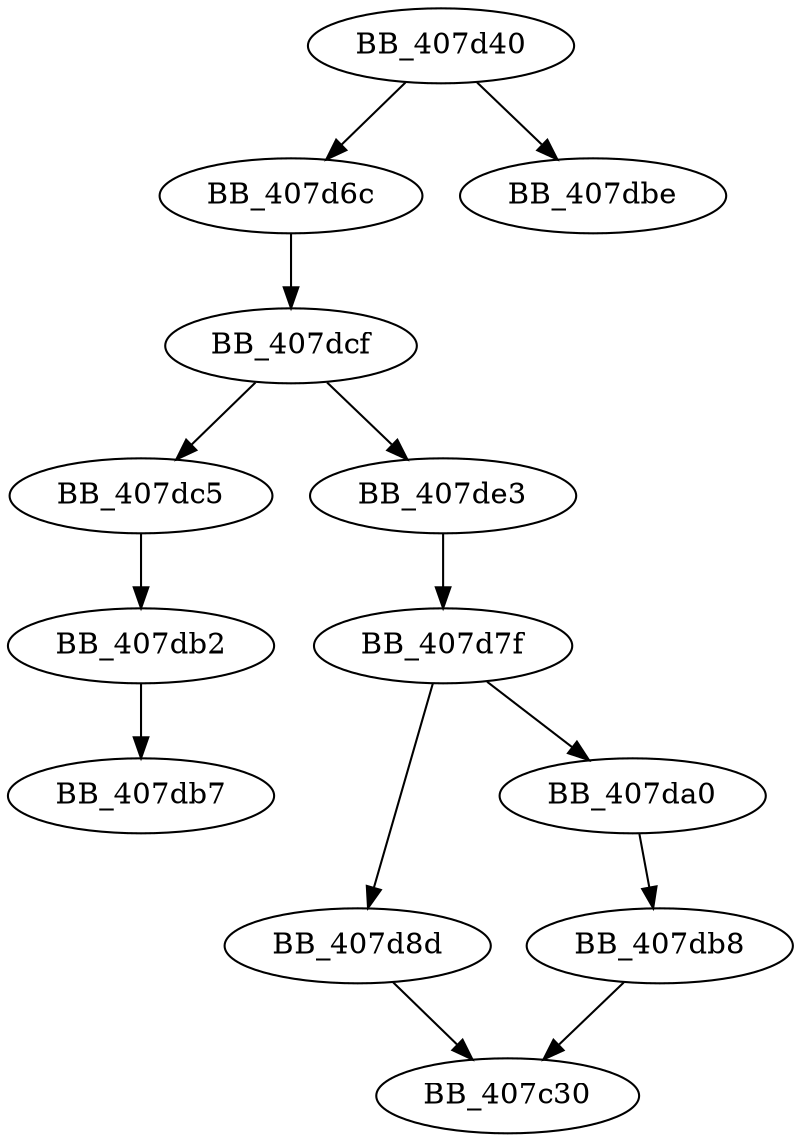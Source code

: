 DiGraph sub_407D40{
BB_407d40->BB_407d6c
BB_407d40->BB_407dbe
BB_407d6c->BB_407dcf
BB_407d7f->BB_407d8d
BB_407d7f->BB_407da0
BB_407d8d->BB_407c30
BB_407da0->BB_407db8
BB_407db2->BB_407db7
BB_407db8->BB_407c30
BB_407dc5->BB_407db2
BB_407dcf->BB_407dc5
BB_407dcf->BB_407de3
BB_407de3->BB_407d7f
}
